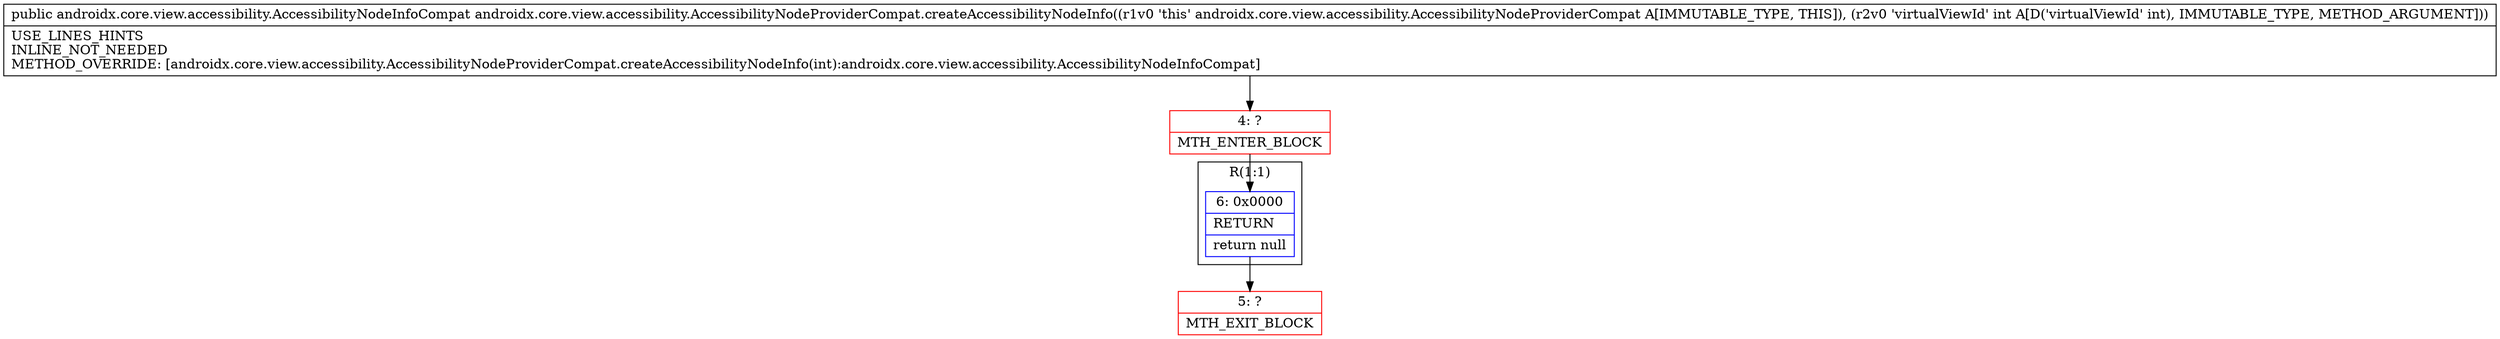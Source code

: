 digraph "CFG forandroidx.core.view.accessibility.AccessibilityNodeProviderCompat.createAccessibilityNodeInfo(I)Landroidx\/core\/view\/accessibility\/AccessibilityNodeInfoCompat;" {
subgraph cluster_Region_669081271 {
label = "R(1:1)";
node [shape=record,color=blue];
Node_6 [shape=record,label="{6\:\ 0x0000|RETURN\l|return null\l}"];
}
Node_4 [shape=record,color=red,label="{4\:\ ?|MTH_ENTER_BLOCK\l}"];
Node_5 [shape=record,color=red,label="{5\:\ ?|MTH_EXIT_BLOCK\l}"];
MethodNode[shape=record,label="{public androidx.core.view.accessibility.AccessibilityNodeInfoCompat androidx.core.view.accessibility.AccessibilityNodeProviderCompat.createAccessibilityNodeInfo((r1v0 'this' androidx.core.view.accessibility.AccessibilityNodeProviderCompat A[IMMUTABLE_TYPE, THIS]), (r2v0 'virtualViewId' int A[D('virtualViewId' int), IMMUTABLE_TYPE, METHOD_ARGUMENT]))  | USE_LINES_HINTS\lINLINE_NOT_NEEDED\lMETHOD_OVERRIDE: [androidx.core.view.accessibility.AccessibilityNodeProviderCompat.createAccessibilityNodeInfo(int):androidx.core.view.accessibility.AccessibilityNodeInfoCompat]\l}"];
MethodNode -> Node_4;Node_6 -> Node_5;
Node_4 -> Node_6;
}

